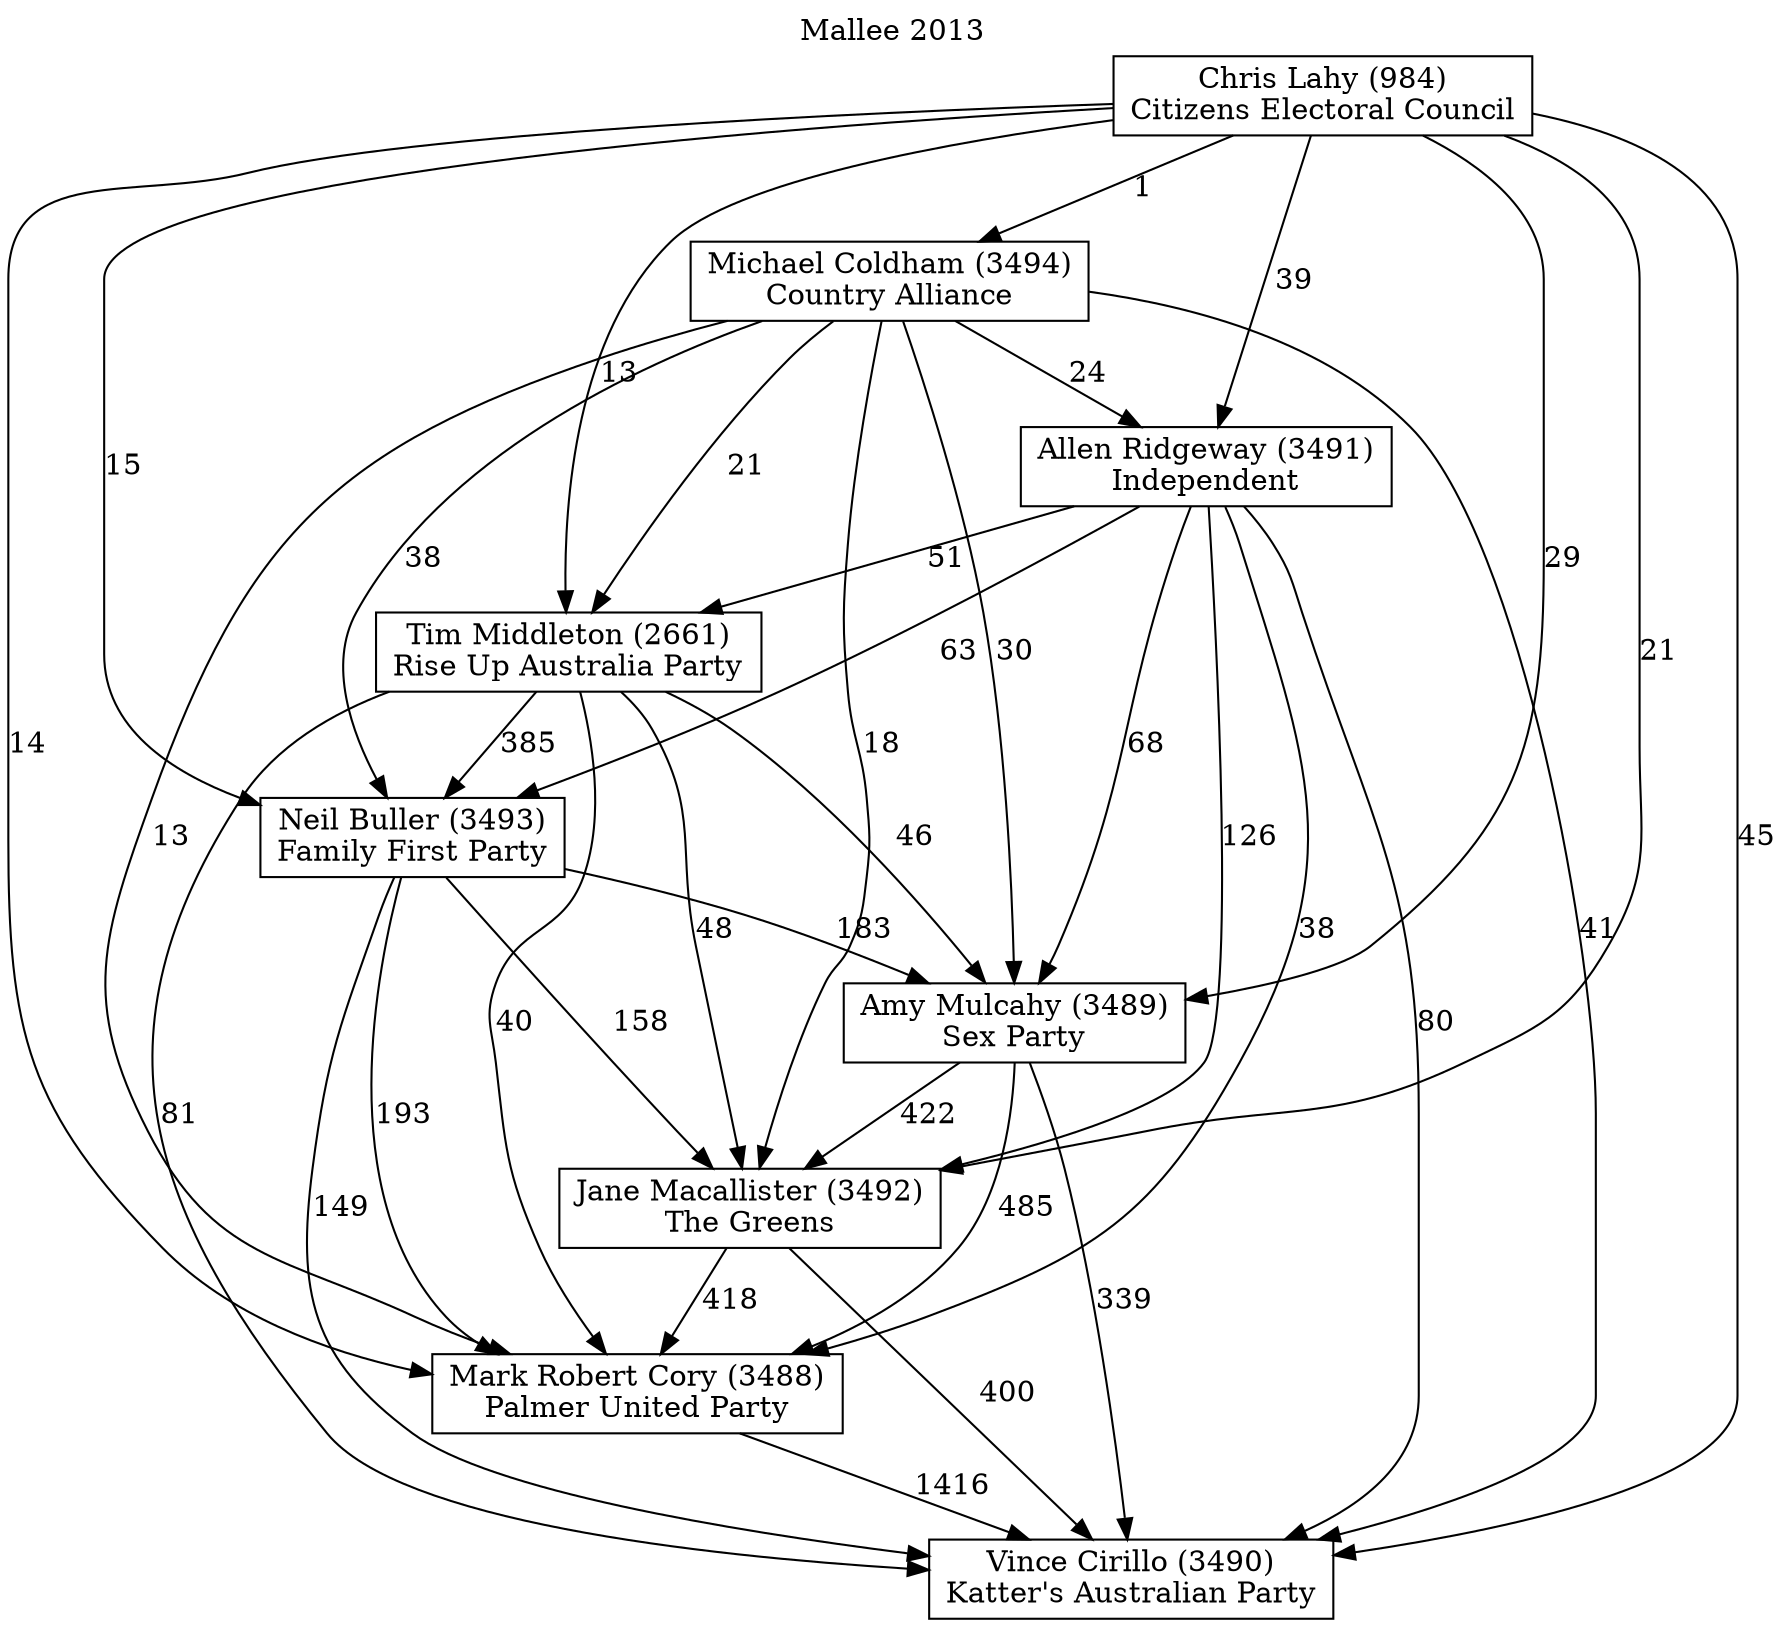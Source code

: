 // House preference flow
digraph "Vince Cirillo (3490)_Mallee_2013" {
	graph [label="Mallee 2013" labelloc=t mclimit=2]
	node [shape=box]
	"Vince Cirillo (3490)" [label="Vince Cirillo (3490)
Katter's Australian Party"]
	"Mark Robert Cory (3488)" [label="Mark Robert Cory (3488)
Palmer United Party"]
	"Jane Macallister (3492)" [label="Jane Macallister (3492)
The Greens"]
	"Amy Mulcahy (3489)" [label="Amy Mulcahy (3489)
Sex Party"]
	"Neil Buller (3493)" [label="Neil Buller (3493)
Family First Party"]
	"Tim Middleton (2661)" [label="Tim Middleton (2661)
Rise Up Australia Party"]
	"Allen Ridgeway (3491)" [label="Allen Ridgeway (3491)
Independent"]
	"Michael Coldham (3494)" [label="Michael Coldham (3494)
Country Alliance"]
	"Chris Lahy (984)" [label="Chris Lahy (984)
Citizens Electoral Council"]
	"Mark Robert Cory (3488)" -> "Vince Cirillo (3490)" [label=1416]
	"Jane Macallister (3492)" -> "Mark Robert Cory (3488)" [label=418]
	"Amy Mulcahy (3489)" -> "Jane Macallister (3492)" [label=422]
	"Neil Buller (3493)" -> "Amy Mulcahy (3489)" [label=183]
	"Tim Middleton (2661)" -> "Neil Buller (3493)" [label=385]
	"Allen Ridgeway (3491)" -> "Tim Middleton (2661)" [label=51]
	"Michael Coldham (3494)" -> "Allen Ridgeway (3491)" [label=24]
	"Chris Lahy (984)" -> "Michael Coldham (3494)" [label=1]
	"Jane Macallister (3492)" -> "Vince Cirillo (3490)" [label=400]
	"Amy Mulcahy (3489)" -> "Vince Cirillo (3490)" [label=339]
	"Neil Buller (3493)" -> "Vince Cirillo (3490)" [label=149]
	"Tim Middleton (2661)" -> "Vince Cirillo (3490)" [label=81]
	"Allen Ridgeway (3491)" -> "Vince Cirillo (3490)" [label=80]
	"Michael Coldham (3494)" -> "Vince Cirillo (3490)" [label=41]
	"Chris Lahy (984)" -> "Vince Cirillo (3490)" [label=45]
	"Chris Lahy (984)" -> "Allen Ridgeway (3491)" [label=39]
	"Michael Coldham (3494)" -> "Tim Middleton (2661)" [label=21]
	"Chris Lahy (984)" -> "Tim Middleton (2661)" [label=13]
	"Allen Ridgeway (3491)" -> "Neil Buller (3493)" [label=63]
	"Michael Coldham (3494)" -> "Neil Buller (3493)" [label=38]
	"Chris Lahy (984)" -> "Neil Buller (3493)" [label=15]
	"Tim Middleton (2661)" -> "Amy Mulcahy (3489)" [label=46]
	"Allen Ridgeway (3491)" -> "Amy Mulcahy (3489)" [label=68]
	"Michael Coldham (3494)" -> "Amy Mulcahy (3489)" [label=30]
	"Chris Lahy (984)" -> "Amy Mulcahy (3489)" [label=29]
	"Neil Buller (3493)" -> "Jane Macallister (3492)" [label=158]
	"Tim Middleton (2661)" -> "Jane Macallister (3492)" [label=48]
	"Allen Ridgeway (3491)" -> "Jane Macallister (3492)" [label=126]
	"Michael Coldham (3494)" -> "Jane Macallister (3492)" [label=18]
	"Chris Lahy (984)" -> "Jane Macallister (3492)" [label=21]
	"Amy Mulcahy (3489)" -> "Mark Robert Cory (3488)" [label=485]
	"Neil Buller (3493)" -> "Mark Robert Cory (3488)" [label=193]
	"Tim Middleton (2661)" -> "Mark Robert Cory (3488)" [label=40]
	"Allen Ridgeway (3491)" -> "Mark Robert Cory (3488)" [label=38]
	"Michael Coldham (3494)" -> "Mark Robert Cory (3488)" [label=13]
	"Chris Lahy (984)" -> "Mark Robert Cory (3488)" [label=14]
}
